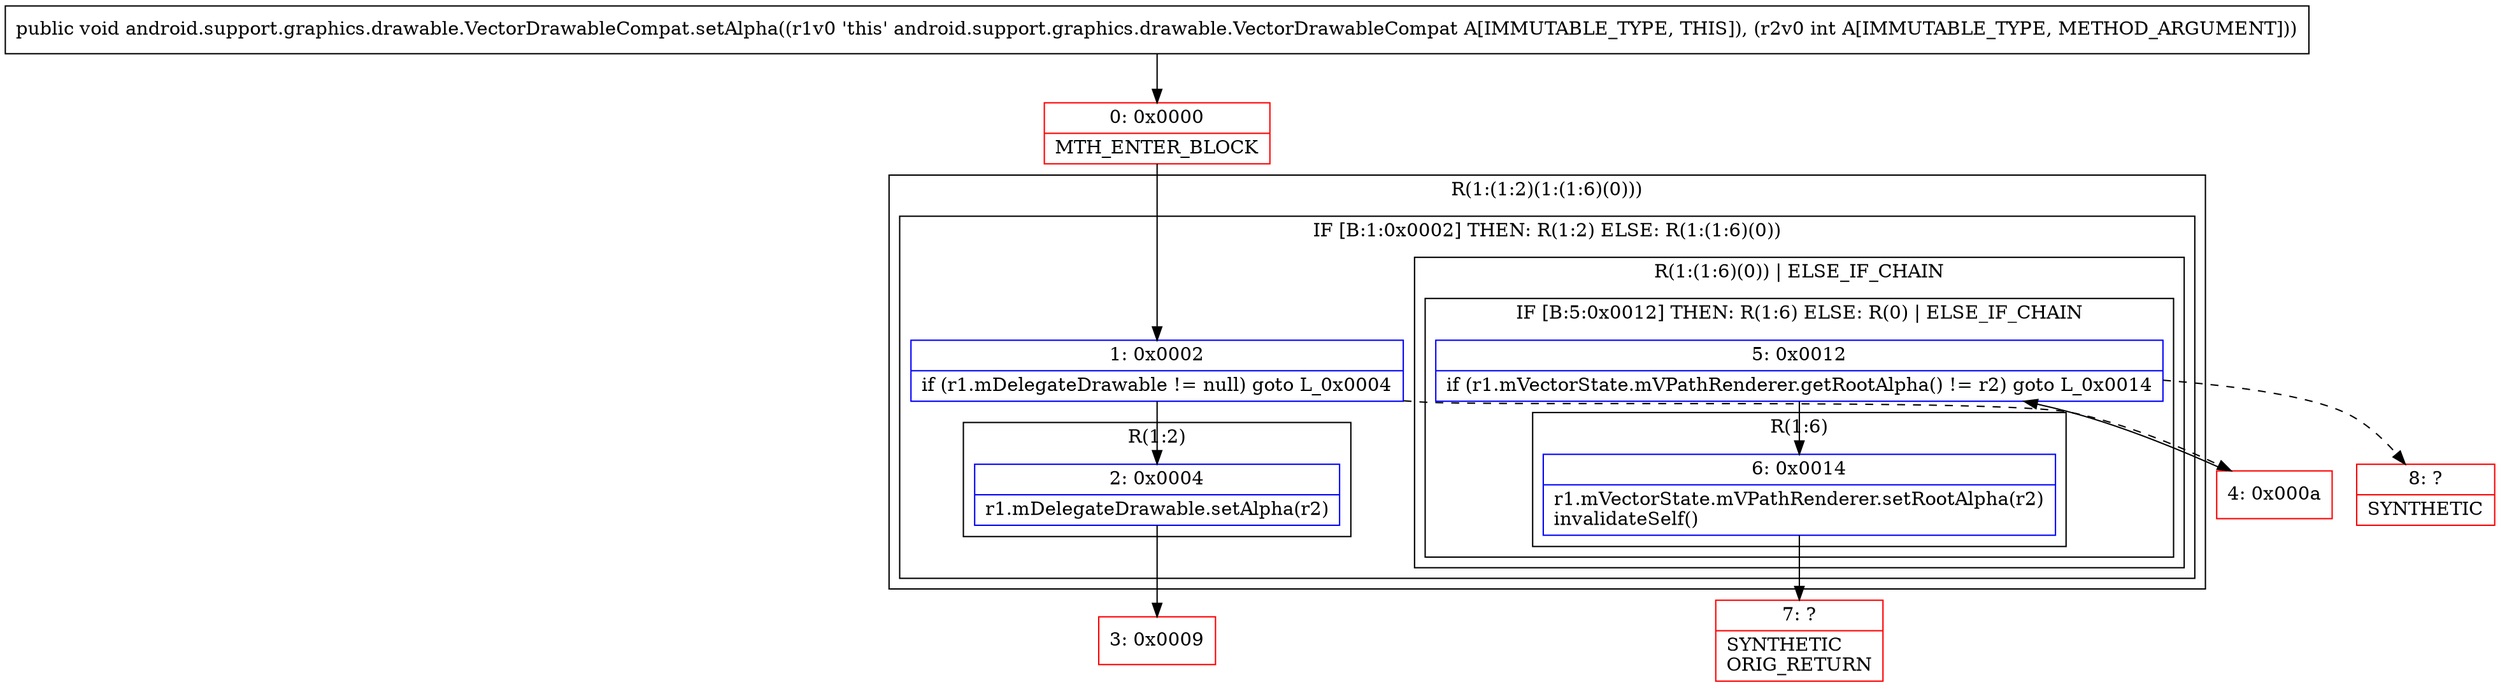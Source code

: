 digraph "CFG forandroid.support.graphics.drawable.VectorDrawableCompat.setAlpha(I)V" {
subgraph cluster_Region_1114980940 {
label = "R(1:(1:2)(1:(1:6)(0)))";
node [shape=record,color=blue];
subgraph cluster_IfRegion_1179875833 {
label = "IF [B:1:0x0002] THEN: R(1:2) ELSE: R(1:(1:6)(0))";
node [shape=record,color=blue];
Node_1 [shape=record,label="{1\:\ 0x0002|if (r1.mDelegateDrawable != null) goto L_0x0004\l}"];
subgraph cluster_Region_73833884 {
label = "R(1:2)";
node [shape=record,color=blue];
Node_2 [shape=record,label="{2\:\ 0x0004|r1.mDelegateDrawable.setAlpha(r2)\l}"];
}
subgraph cluster_Region_829782987 {
label = "R(1:(1:6)(0)) | ELSE_IF_CHAIN\l";
node [shape=record,color=blue];
subgraph cluster_IfRegion_1509570699 {
label = "IF [B:5:0x0012] THEN: R(1:6) ELSE: R(0) | ELSE_IF_CHAIN\l";
node [shape=record,color=blue];
Node_5 [shape=record,label="{5\:\ 0x0012|if (r1.mVectorState.mVPathRenderer.getRootAlpha() != r2) goto L_0x0014\l}"];
subgraph cluster_Region_70979324 {
label = "R(1:6)";
node [shape=record,color=blue];
Node_6 [shape=record,label="{6\:\ 0x0014|r1.mVectorState.mVPathRenderer.setRootAlpha(r2)\linvalidateSelf()\l}"];
}
subgraph cluster_Region_880929178 {
label = "R(0)";
node [shape=record,color=blue];
}
}
}
}
}
Node_0 [shape=record,color=red,label="{0\:\ 0x0000|MTH_ENTER_BLOCK\l}"];
Node_3 [shape=record,color=red,label="{3\:\ 0x0009}"];
Node_4 [shape=record,color=red,label="{4\:\ 0x000a}"];
Node_7 [shape=record,color=red,label="{7\:\ ?|SYNTHETIC\lORIG_RETURN\l}"];
Node_8 [shape=record,color=red,label="{8\:\ ?|SYNTHETIC\l}"];
MethodNode[shape=record,label="{public void android.support.graphics.drawable.VectorDrawableCompat.setAlpha((r1v0 'this' android.support.graphics.drawable.VectorDrawableCompat A[IMMUTABLE_TYPE, THIS]), (r2v0 int A[IMMUTABLE_TYPE, METHOD_ARGUMENT])) }"];
MethodNode -> Node_0;
Node_1 -> Node_2;
Node_1 -> Node_4[style=dashed];
Node_2 -> Node_3;
Node_5 -> Node_6;
Node_5 -> Node_8[style=dashed];
Node_6 -> Node_7;
Node_0 -> Node_1;
Node_4 -> Node_5;
}

